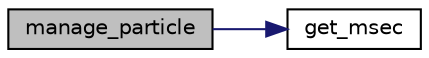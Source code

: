 digraph G
{
  edge [fontname="Helvetica",fontsize="10",labelfontname="Helvetica",labelfontsize="10"];
  node [fontname="Helvetica",fontsize="10",shape=record];
  rankdir=LR;
  Node1 [label="manage_particle",height=0.2,width=0.4,color="black", fillcolor="grey75", style="filled" fontcolor="black"];
  Node1 -> Node2 [color="midnightblue",fontsize="10",style="solid",fontname="Helvetica"];
  Node2 [label="get_msec",height=0.2,width=0.4,color="black", fillcolor="white", style="filled",URL="$n__time_8c.html#aa71a2f2a65caafed11a79e4317e88b44",tooltip="Poll any N_TIME HiTimer, returning msec, and moving currentTime to startTime."];
}
